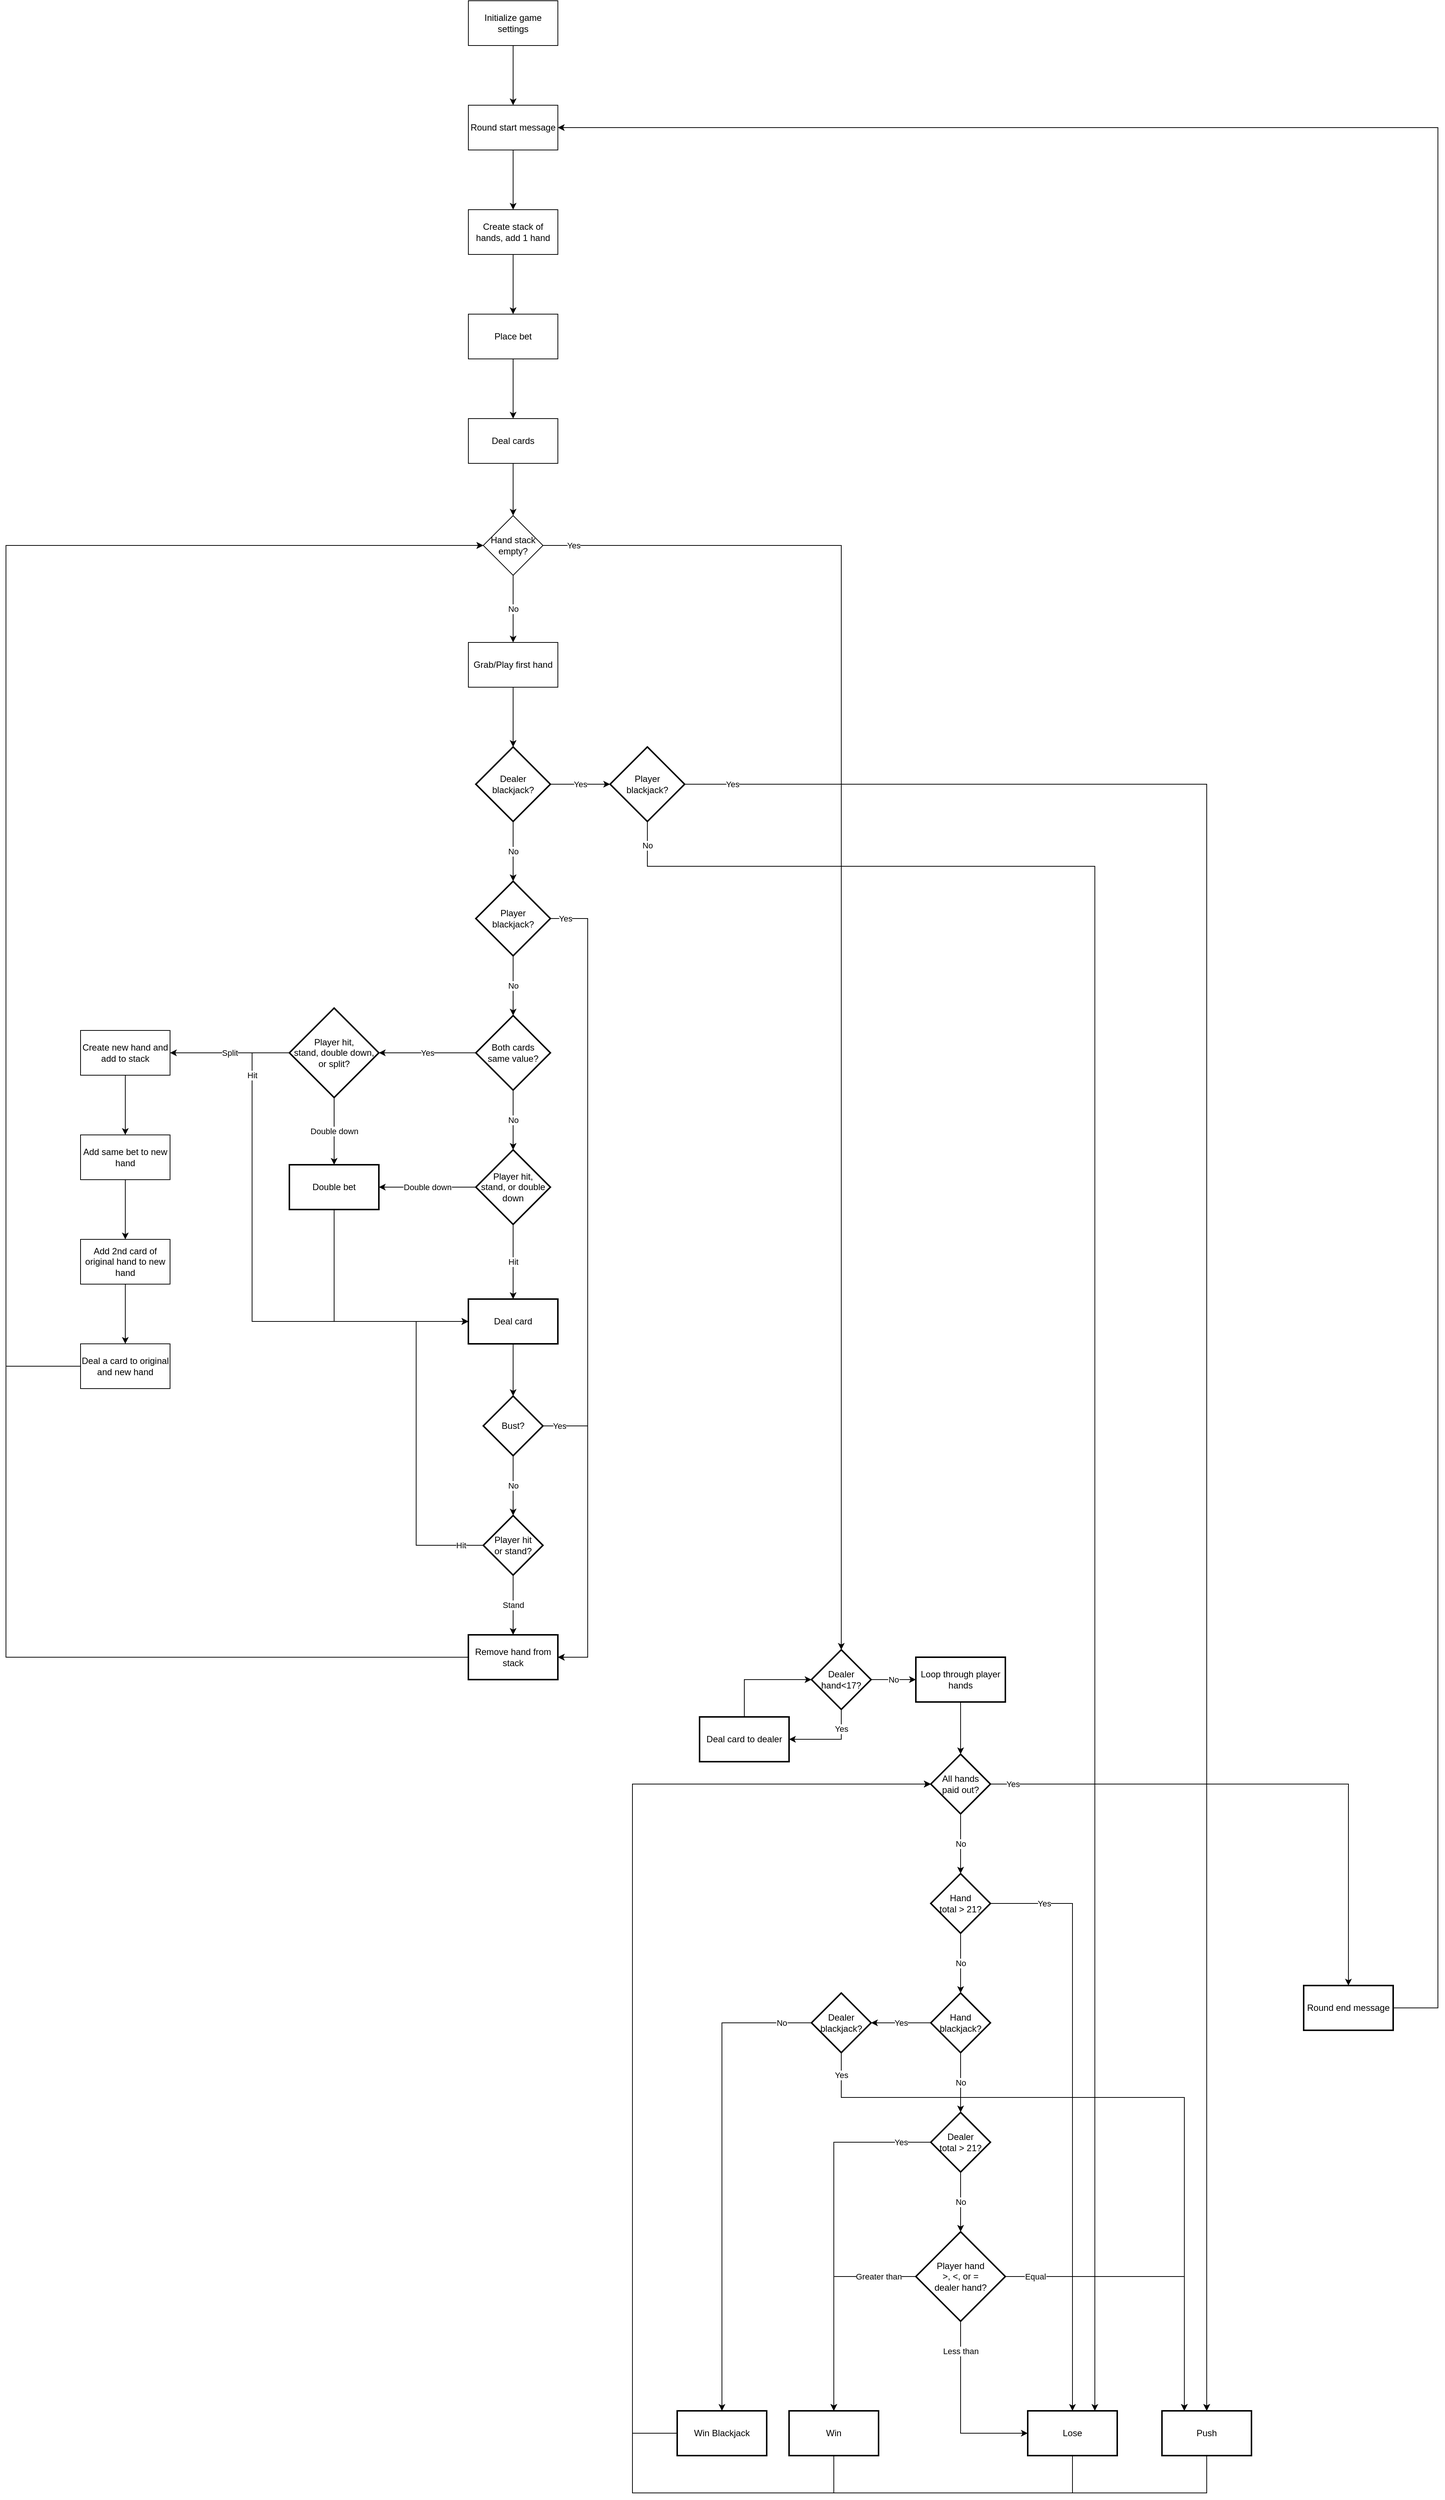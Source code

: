 <mxfile version="22.1.15" type="device">
  <diagram id="C5RBs43oDa-KdzZeNtuy" name="Page-1">
    <mxGraphModel dx="9374" dy="5282" grid="1" gridSize="10" guides="1" tooltips="1" connect="1" arrows="1" fold="1" page="1" pageScale="1" pageWidth="827" pageHeight="1169" math="0" shadow="0">
      <root>
        <mxCell id="WIyWlLk6GJQsqaUBKTNV-0" />
        <mxCell id="WIyWlLk6GJQsqaUBKTNV-1" parent="WIyWlLk6GJQsqaUBKTNV-0" />
        <mxCell id="i9jCx2unNbXi8wpeDKbZ-19" value="Yes" style="edgeStyle=orthogonalEdgeStyle;rounded=0;orthogonalLoop=1;jettySize=auto;html=1;" parent="WIyWlLk6GJQsqaUBKTNV-1" source="i9jCx2unNbXi8wpeDKbZ-8" target="i9jCx2unNbXi8wpeDKbZ-18" edge="1">
          <mxGeometry relative="1" as="geometry" />
        </mxCell>
        <mxCell id="i9jCx2unNbXi8wpeDKbZ-44" value="No" style="edgeStyle=orthogonalEdgeStyle;rounded=0;orthogonalLoop=1;jettySize=auto;html=1;" parent="WIyWlLk6GJQsqaUBKTNV-1" source="i9jCx2unNbXi8wpeDKbZ-8" target="i9jCx2unNbXi8wpeDKbZ-43" edge="1">
          <mxGeometry relative="1" as="geometry" />
        </mxCell>
        <mxCell id="i9jCx2unNbXi8wpeDKbZ-8" value="Dealer &lt;br&gt;blackjack?" style="strokeWidth=2;html=1;shape=mxgraph.flowchart.decision;whiteSpace=wrap;" parent="WIyWlLk6GJQsqaUBKTNV-1" vertex="1">
          <mxGeometry x="310" y="600" width="100" height="100" as="geometry" />
        </mxCell>
        <mxCell id="i9jCx2unNbXi8wpeDKbZ-84" value="" style="edgeStyle=orthogonalEdgeStyle;rounded=0;orthogonalLoop=1;jettySize=auto;html=1;" parent="WIyWlLk6GJQsqaUBKTNV-1" source="i9jCx2unNbXi8wpeDKbZ-12" target="i9jCx2unNbXi8wpeDKbZ-83" edge="1">
          <mxGeometry relative="1" as="geometry" />
        </mxCell>
        <mxCell id="i9jCx2unNbXi8wpeDKbZ-12" value="Deal cards" style="rounded=0;whiteSpace=wrap;html=1;" parent="WIyWlLk6GJQsqaUBKTNV-1" vertex="1">
          <mxGeometry x="300" y="160" width="120" height="60" as="geometry" />
        </mxCell>
        <mxCell id="i9jCx2unNbXi8wpeDKbZ-15" style="edgeStyle=orthogonalEdgeStyle;rounded=0;orthogonalLoop=1;jettySize=auto;html=1;entryX=0.5;entryY=0;entryDx=0;entryDy=0;" parent="WIyWlLk6GJQsqaUBKTNV-1" source="i9jCx2unNbXi8wpeDKbZ-14" target="i9jCx2unNbXi8wpeDKbZ-12" edge="1">
          <mxGeometry relative="1" as="geometry" />
        </mxCell>
        <mxCell id="i9jCx2unNbXi8wpeDKbZ-14" value="Place bet" style="rounded=0;whiteSpace=wrap;html=1;" parent="WIyWlLk6GJQsqaUBKTNV-1" vertex="1">
          <mxGeometry x="300" y="20" width="120" height="60" as="geometry" />
        </mxCell>
        <mxCell id="i9jCx2unNbXi8wpeDKbZ-71" value="" style="edgeStyle=orthogonalEdgeStyle;rounded=0;orthogonalLoop=1;jettySize=auto;html=1;" parent="WIyWlLk6GJQsqaUBKTNV-1" source="i9jCx2unNbXi8wpeDKbZ-16" target="i9jCx2unNbXi8wpeDKbZ-70" edge="1">
          <mxGeometry relative="1" as="geometry" />
        </mxCell>
        <mxCell id="i9jCx2unNbXi8wpeDKbZ-16" value="Round start message" style="rounded=0;whiteSpace=wrap;html=1;" parent="WIyWlLk6GJQsqaUBKTNV-1" vertex="1">
          <mxGeometry x="300" y="-260" width="120" height="60" as="geometry" />
        </mxCell>
        <mxCell id="i9jCx2unNbXi8wpeDKbZ-22" value="" style="edgeStyle=orthogonalEdgeStyle;rounded=0;orthogonalLoop=1;jettySize=auto;html=1;" parent="WIyWlLk6GJQsqaUBKTNV-1" source="i9jCx2unNbXi8wpeDKbZ-18" target="i9jCx2unNbXi8wpeDKbZ-21" edge="1">
          <mxGeometry relative="1" as="geometry" />
        </mxCell>
        <mxCell id="i9jCx2unNbXi8wpeDKbZ-27" value="Yes" style="edgeStyle=orthogonalEdgeStyle;rounded=0;orthogonalLoop=1;jettySize=auto;html=1;" parent="WIyWlLk6GJQsqaUBKTNV-1" source="i9jCx2unNbXi8wpeDKbZ-18" target="i9jCx2unNbXi8wpeDKbZ-21" edge="1">
          <mxGeometry x="-0.956" relative="1" as="geometry">
            <mxPoint as="offset" />
          </mxGeometry>
        </mxCell>
        <mxCell id="i9jCx2unNbXi8wpeDKbZ-29" value="No" style="edgeStyle=orthogonalEdgeStyle;rounded=0;orthogonalLoop=1;jettySize=auto;html=1;entryX=0.75;entryY=0;entryDx=0;entryDy=0;exitX=0.5;exitY=1;exitDx=0;exitDy=0;exitPerimeter=0;" parent="WIyWlLk6GJQsqaUBKTNV-1" source="i9jCx2unNbXi8wpeDKbZ-18" target="i9jCx2unNbXi8wpeDKbZ-28" edge="1">
          <mxGeometry x="-0.977" relative="1" as="geometry">
            <mxPoint x="550" y="700" as="sourcePoint" />
            <mxPoint x="670" y="2230" as="targetPoint" />
            <Array as="points">
              <mxPoint x="540" y="760" />
              <mxPoint x="1140" y="760" />
            </Array>
            <mxPoint as="offset" />
          </mxGeometry>
        </mxCell>
        <mxCell id="i9jCx2unNbXi8wpeDKbZ-18" value="Player&lt;br&gt;blackjack?" style="strokeWidth=2;html=1;shape=mxgraph.flowchart.decision;whiteSpace=wrap;" parent="WIyWlLk6GJQsqaUBKTNV-1" vertex="1">
          <mxGeometry x="490" y="600" width="100" height="100" as="geometry" />
        </mxCell>
        <mxCell id="i9jCx2unNbXi8wpeDKbZ-142" style="edgeStyle=orthogonalEdgeStyle;rounded=0;orthogonalLoop=1;jettySize=auto;html=1;entryX=0;entryY=0.5;entryDx=0;entryDy=0;" parent="WIyWlLk6GJQsqaUBKTNV-1" source="i9jCx2unNbXi8wpeDKbZ-21" target="i9jCx2unNbXi8wpeDKbZ-126" edge="1">
          <mxGeometry relative="1" as="geometry">
            <Array as="points">
              <mxPoint x="1290" y="2940" />
              <mxPoint x="520" y="2940" />
              <mxPoint x="520" y="1990" />
            </Array>
          </mxGeometry>
        </mxCell>
        <mxCell id="i9jCx2unNbXi8wpeDKbZ-21" value="Push" style="whiteSpace=wrap;html=1;strokeWidth=2;" parent="WIyWlLk6GJQsqaUBKTNV-1" vertex="1">
          <mxGeometry x="1230" y="2830" width="120" height="60" as="geometry" />
        </mxCell>
        <mxCell id="i9jCx2unNbXi8wpeDKbZ-24" style="edgeStyle=orthogonalEdgeStyle;rounded=0;orthogonalLoop=1;jettySize=auto;html=1;entryX=0.5;entryY=0;entryDx=0;entryDy=0;" parent="WIyWlLk6GJQsqaUBKTNV-1" source="i9jCx2unNbXi8wpeDKbZ-23" target="i9jCx2unNbXi8wpeDKbZ-16" edge="1">
          <mxGeometry relative="1" as="geometry" />
        </mxCell>
        <mxCell id="i9jCx2unNbXi8wpeDKbZ-23" value="&lt;span style=&quot;color: rgb(0, 0, 0); font-family: Helvetica; font-size: 12px; font-style: normal; font-variant-ligatures: normal; font-variant-caps: normal; font-weight: 400; letter-spacing: normal; orphans: 2; text-align: center; text-indent: 0px; text-transform: none; widows: 2; word-spacing: 0px; -webkit-text-stroke-width: 0px; background-color: rgb(251, 251, 251); text-decoration-thickness: initial; text-decoration-style: initial; text-decoration-color: initial; float: none; display: inline !important;&quot;&gt;Initialize game settings&lt;/span&gt;" style="rounded=0;whiteSpace=wrap;html=1;" parent="WIyWlLk6GJQsqaUBKTNV-1" vertex="1">
          <mxGeometry x="300" y="-400" width="120" height="60" as="geometry" />
        </mxCell>
        <mxCell id="i9jCx2unNbXi8wpeDKbZ-140" style="edgeStyle=orthogonalEdgeStyle;rounded=0;orthogonalLoop=1;jettySize=auto;html=1;entryX=0;entryY=0.5;entryDx=0;entryDy=0;" parent="WIyWlLk6GJQsqaUBKTNV-1" source="i9jCx2unNbXi8wpeDKbZ-28" target="i9jCx2unNbXi8wpeDKbZ-126" edge="1">
          <mxGeometry relative="1" as="geometry">
            <Array as="points">
              <mxPoint x="1110" y="2940" />
              <mxPoint x="520" y="2940" />
              <mxPoint x="520" y="1990" />
            </Array>
          </mxGeometry>
        </mxCell>
        <mxCell id="i9jCx2unNbXi8wpeDKbZ-28" value="Lose" style="whiteSpace=wrap;html=1;strokeWidth=2;" parent="WIyWlLk6GJQsqaUBKTNV-1" vertex="1">
          <mxGeometry x="1050" y="2830" width="120" height="60" as="geometry" />
        </mxCell>
        <mxCell id="i9jCx2unNbXi8wpeDKbZ-35" value="Hit" style="edgeStyle=orthogonalEdgeStyle;rounded=0;orthogonalLoop=1;jettySize=auto;html=1;" parent="WIyWlLk6GJQsqaUBKTNV-1" source="i9jCx2unNbXi8wpeDKbZ-32" target="i9jCx2unNbXi8wpeDKbZ-34" edge="1">
          <mxGeometry relative="1" as="geometry" />
        </mxCell>
        <mxCell id="i9jCx2unNbXi8wpeDKbZ-37" value="Double down" style="edgeStyle=orthogonalEdgeStyle;rounded=0;orthogonalLoop=1;jettySize=auto;html=1;" parent="WIyWlLk6GJQsqaUBKTNV-1" source="i9jCx2unNbXi8wpeDKbZ-32" target="i9jCx2unNbXi8wpeDKbZ-36" edge="1">
          <mxGeometry relative="1" as="geometry" />
        </mxCell>
        <mxCell id="i9jCx2unNbXi8wpeDKbZ-32" value="Player hit, &lt;br&gt;stand, or double down" style="strokeWidth=2;html=1;shape=mxgraph.flowchart.decision;whiteSpace=wrap;" parent="WIyWlLk6GJQsqaUBKTNV-1" vertex="1">
          <mxGeometry x="310" y="1140" width="100" height="100" as="geometry" />
        </mxCell>
        <mxCell id="i9jCx2unNbXi8wpeDKbZ-42" value="" style="edgeStyle=orthogonalEdgeStyle;rounded=0;orthogonalLoop=1;jettySize=auto;html=1;" parent="WIyWlLk6GJQsqaUBKTNV-1" source="i9jCx2unNbXi8wpeDKbZ-34" target="i9jCx2unNbXi8wpeDKbZ-41" edge="1">
          <mxGeometry relative="1" as="geometry" />
        </mxCell>
        <mxCell id="i9jCx2unNbXi8wpeDKbZ-34" value="Deal card" style="whiteSpace=wrap;html=1;strokeWidth=2;" parent="WIyWlLk6GJQsqaUBKTNV-1" vertex="1">
          <mxGeometry x="300" y="1340" width="120" height="60" as="geometry" />
        </mxCell>
        <mxCell id="i9jCx2unNbXi8wpeDKbZ-40" style="edgeStyle=orthogonalEdgeStyle;rounded=0;orthogonalLoop=1;jettySize=auto;html=1;entryX=0;entryY=0.5;entryDx=0;entryDy=0;exitX=0.5;exitY=1;exitDx=0;exitDy=0;" parent="WIyWlLk6GJQsqaUBKTNV-1" source="i9jCx2unNbXi8wpeDKbZ-36" target="i9jCx2unNbXi8wpeDKbZ-34" edge="1">
          <mxGeometry relative="1" as="geometry">
            <Array as="points">
              <mxPoint x="120" y="1370" />
            </Array>
          </mxGeometry>
        </mxCell>
        <mxCell id="i9jCx2unNbXi8wpeDKbZ-36" value="Double bet" style="whiteSpace=wrap;html=1;strokeWidth=2;" parent="WIyWlLk6GJQsqaUBKTNV-1" vertex="1">
          <mxGeometry x="60" y="1160" width="120" height="60" as="geometry" />
        </mxCell>
        <mxCell id="i9jCx2unNbXi8wpeDKbZ-50" value="No" style="edgeStyle=orthogonalEdgeStyle;rounded=0;orthogonalLoop=1;jettySize=auto;html=1;" parent="WIyWlLk6GJQsqaUBKTNV-1" source="i9jCx2unNbXi8wpeDKbZ-41" target="i9jCx2unNbXi8wpeDKbZ-49" edge="1">
          <mxGeometry relative="1" as="geometry" />
        </mxCell>
        <mxCell id="i9jCx2unNbXi8wpeDKbZ-122" value="Yes" style="edgeStyle=orthogonalEdgeStyle;rounded=0;orthogonalLoop=1;jettySize=auto;html=1;entryX=1;entryY=0.5;entryDx=0;entryDy=0;" parent="WIyWlLk6GJQsqaUBKTNV-1" source="i9jCx2unNbXi8wpeDKbZ-41" target="i9jCx2unNbXi8wpeDKbZ-120" edge="1">
          <mxGeometry x="-0.892" relative="1" as="geometry">
            <Array as="points">
              <mxPoint x="460" y="1510" />
              <mxPoint x="460" y="1820" />
            </Array>
            <mxPoint as="offset" />
          </mxGeometry>
        </mxCell>
        <mxCell id="i9jCx2unNbXi8wpeDKbZ-41" value="Bust?" style="rhombus;whiteSpace=wrap;html=1;strokeWidth=2;" parent="WIyWlLk6GJQsqaUBKTNV-1" vertex="1">
          <mxGeometry x="320" y="1470" width="80" height="80" as="geometry" />
        </mxCell>
        <mxCell id="i9jCx2unNbXi8wpeDKbZ-47" value="Yes" style="edgeStyle=orthogonalEdgeStyle;rounded=0;orthogonalLoop=1;jettySize=auto;html=1;entryX=1;entryY=0.5;entryDx=0;entryDy=0;" parent="WIyWlLk6GJQsqaUBKTNV-1" source="i9jCx2unNbXi8wpeDKbZ-43" target="i9jCx2unNbXi8wpeDKbZ-120" edge="1">
          <mxGeometry x="-0.963" relative="1" as="geometry">
            <mxPoint x="480" y="830" as="targetPoint" />
            <Array as="points">
              <mxPoint x="460" y="830" />
              <mxPoint x="460" y="1820" />
            </Array>
            <mxPoint as="offset" />
          </mxGeometry>
        </mxCell>
        <mxCell id="i9jCx2unNbXi8wpeDKbZ-60" value="No" style="edgeStyle=orthogonalEdgeStyle;rounded=0;orthogonalLoop=1;jettySize=auto;html=1;" parent="WIyWlLk6GJQsqaUBKTNV-1" source="i9jCx2unNbXi8wpeDKbZ-43" target="i9jCx2unNbXi8wpeDKbZ-59" edge="1">
          <mxGeometry relative="1" as="geometry" />
        </mxCell>
        <mxCell id="i9jCx2unNbXi8wpeDKbZ-43" value="Player &lt;br&gt;blackjack?" style="strokeWidth=2;html=1;shape=mxgraph.flowchart.decision;whiteSpace=wrap;" parent="WIyWlLk6GJQsqaUBKTNV-1" vertex="1">
          <mxGeometry x="310" y="780" width="100" height="100" as="geometry" />
        </mxCell>
        <mxCell id="i9jCx2unNbXi8wpeDKbZ-53" value="Hit" style="edgeStyle=orthogonalEdgeStyle;rounded=0;orthogonalLoop=1;jettySize=auto;html=1;entryX=0;entryY=0.5;entryDx=0;entryDy=0;" parent="WIyWlLk6GJQsqaUBKTNV-1" source="i9jCx2unNbXi8wpeDKbZ-49" target="i9jCx2unNbXi8wpeDKbZ-34" edge="1">
          <mxGeometry x="-0.87" relative="1" as="geometry">
            <Array as="points">
              <mxPoint x="230" y="1670" />
              <mxPoint x="230" y="1370" />
            </Array>
            <mxPoint as="offset" />
          </mxGeometry>
        </mxCell>
        <mxCell id="i9jCx2unNbXi8wpeDKbZ-121" value="Stand" style="edgeStyle=orthogonalEdgeStyle;rounded=0;orthogonalLoop=1;jettySize=auto;html=1;" parent="WIyWlLk6GJQsqaUBKTNV-1" source="i9jCx2unNbXi8wpeDKbZ-49" target="i9jCx2unNbXi8wpeDKbZ-120" edge="1">
          <mxGeometry relative="1" as="geometry" />
        </mxCell>
        <mxCell id="i9jCx2unNbXi8wpeDKbZ-49" value="Player hit&lt;br&gt;or stand?" style="rhombus;whiteSpace=wrap;html=1;strokeWidth=2;" parent="WIyWlLk6GJQsqaUBKTNV-1" vertex="1">
          <mxGeometry x="320" y="1630" width="80" height="80" as="geometry" />
        </mxCell>
        <mxCell id="i9jCx2unNbXi8wpeDKbZ-64" value="Yes" style="edgeStyle=orthogonalEdgeStyle;rounded=0;orthogonalLoop=1;jettySize=auto;html=1;" parent="WIyWlLk6GJQsqaUBKTNV-1" source="i9jCx2unNbXi8wpeDKbZ-59" target="i9jCx2unNbXi8wpeDKbZ-63" edge="1">
          <mxGeometry relative="1" as="geometry" />
        </mxCell>
        <mxCell id="i9jCx2unNbXi8wpeDKbZ-59" value="Both cards &lt;br&gt;same value?" style="strokeWidth=2;html=1;shape=mxgraph.flowchart.decision;whiteSpace=wrap;" parent="WIyWlLk6GJQsqaUBKTNV-1" vertex="1">
          <mxGeometry x="310" y="960" width="100" height="100" as="geometry" />
        </mxCell>
        <mxCell id="i9jCx2unNbXi8wpeDKbZ-66" value="Double down" style="edgeStyle=orthogonalEdgeStyle;rounded=0;orthogonalLoop=1;jettySize=auto;html=1;entryX=0.5;entryY=0;entryDx=0;entryDy=0;" parent="WIyWlLk6GJQsqaUBKTNV-1" source="i9jCx2unNbXi8wpeDKbZ-63" target="i9jCx2unNbXi8wpeDKbZ-36" edge="1">
          <mxGeometry relative="1" as="geometry" />
        </mxCell>
        <mxCell id="i9jCx2unNbXi8wpeDKbZ-67" value="Hit" style="edgeStyle=orthogonalEdgeStyle;rounded=0;orthogonalLoop=1;jettySize=auto;html=1;exitX=0;exitY=0.5;exitDx=0;exitDy=0;exitPerimeter=0;entryX=0;entryY=0.5;entryDx=0;entryDy=0;" parent="WIyWlLk6GJQsqaUBKTNV-1" source="i9jCx2unNbXi8wpeDKbZ-63" target="i9jCx2unNbXi8wpeDKbZ-34" edge="1">
          <mxGeometry x="-0.772" relative="1" as="geometry">
            <Array as="points">
              <mxPoint x="10" y="1010" />
              <mxPoint x="10" y="1370" />
            </Array>
            <mxPoint as="offset" />
          </mxGeometry>
        </mxCell>
        <mxCell id="i9jCx2unNbXi8wpeDKbZ-69" value="Split" style="edgeStyle=orthogonalEdgeStyle;rounded=0;orthogonalLoop=1;jettySize=auto;html=1;entryX=1;entryY=0.5;entryDx=0;entryDy=0;" parent="WIyWlLk6GJQsqaUBKTNV-1" source="i9jCx2unNbXi8wpeDKbZ-63" target="i9jCx2unNbXi8wpeDKbZ-68" edge="1">
          <mxGeometry relative="1" as="geometry" />
        </mxCell>
        <mxCell id="i9jCx2unNbXi8wpeDKbZ-63" value="Player hit, &lt;br&gt;stand, double down, or split?" style="strokeWidth=2;html=1;shape=mxgraph.flowchart.decision;whiteSpace=wrap;" parent="WIyWlLk6GJQsqaUBKTNV-1" vertex="1">
          <mxGeometry x="60" y="950" width="120" height="120" as="geometry" />
        </mxCell>
        <mxCell id="i9jCx2unNbXi8wpeDKbZ-65" value="No" style="edgeStyle=orthogonalEdgeStyle;rounded=0;orthogonalLoop=1;jettySize=auto;html=1;entryX=0.5;entryY=0;entryDx=0;entryDy=0;entryPerimeter=0;" parent="WIyWlLk6GJQsqaUBKTNV-1" source="i9jCx2unNbXi8wpeDKbZ-59" target="i9jCx2unNbXi8wpeDKbZ-32" edge="1">
          <mxGeometry relative="1" as="geometry" />
        </mxCell>
        <mxCell id="i9jCx2unNbXi8wpeDKbZ-76" value="" style="edgeStyle=orthogonalEdgeStyle;rounded=0;orthogonalLoop=1;jettySize=auto;html=1;" parent="WIyWlLk6GJQsqaUBKTNV-1" source="i9jCx2unNbXi8wpeDKbZ-68" target="i9jCx2unNbXi8wpeDKbZ-75" edge="1">
          <mxGeometry relative="1" as="geometry" />
        </mxCell>
        <mxCell id="i9jCx2unNbXi8wpeDKbZ-68" value="Create new hand and add to stack" style="rounded=0;whiteSpace=wrap;html=1;" parent="WIyWlLk6GJQsqaUBKTNV-1" vertex="1">
          <mxGeometry x="-220" y="980" width="120" height="60" as="geometry" />
        </mxCell>
        <mxCell id="i9jCx2unNbXi8wpeDKbZ-74" style="edgeStyle=orthogonalEdgeStyle;rounded=0;orthogonalLoop=1;jettySize=auto;html=1;entryX=0.5;entryY=0;entryDx=0;entryDy=0;" parent="WIyWlLk6GJQsqaUBKTNV-1" source="i9jCx2unNbXi8wpeDKbZ-70" target="i9jCx2unNbXi8wpeDKbZ-14" edge="1">
          <mxGeometry relative="1" as="geometry" />
        </mxCell>
        <mxCell id="i9jCx2unNbXi8wpeDKbZ-70" value="Create stack of hands, add 1 hand" style="rounded=0;whiteSpace=wrap;html=1;" parent="WIyWlLk6GJQsqaUBKTNV-1" vertex="1">
          <mxGeometry x="300" y="-120" width="120" height="60" as="geometry" />
        </mxCell>
        <mxCell id="i9jCx2unNbXi8wpeDKbZ-78" value="" style="edgeStyle=orthogonalEdgeStyle;rounded=0;orthogonalLoop=1;jettySize=auto;html=1;" parent="WIyWlLk6GJQsqaUBKTNV-1" source="i9jCx2unNbXi8wpeDKbZ-75" target="i9jCx2unNbXi8wpeDKbZ-77" edge="1">
          <mxGeometry relative="1" as="geometry" />
        </mxCell>
        <mxCell id="i9jCx2unNbXi8wpeDKbZ-75" value="Add same bet to new hand" style="rounded=0;whiteSpace=wrap;html=1;" parent="WIyWlLk6GJQsqaUBKTNV-1" vertex="1">
          <mxGeometry x="-220" y="1120" width="120" height="60" as="geometry" />
        </mxCell>
        <mxCell id="i9jCx2unNbXi8wpeDKbZ-80" value="" style="edgeStyle=orthogonalEdgeStyle;rounded=0;orthogonalLoop=1;jettySize=auto;html=1;" parent="WIyWlLk6GJQsqaUBKTNV-1" source="i9jCx2unNbXi8wpeDKbZ-77" target="i9jCx2unNbXi8wpeDKbZ-79" edge="1">
          <mxGeometry relative="1" as="geometry" />
        </mxCell>
        <mxCell id="i9jCx2unNbXi8wpeDKbZ-77" value="Add 2nd card of original hand to new hand" style="rounded=0;whiteSpace=wrap;html=1;" parent="WIyWlLk6GJQsqaUBKTNV-1" vertex="1">
          <mxGeometry x="-220" y="1260" width="120" height="60" as="geometry" />
        </mxCell>
        <mxCell id="i9jCx2unNbXi8wpeDKbZ-89" style="edgeStyle=orthogonalEdgeStyle;rounded=0;orthogonalLoop=1;jettySize=auto;html=1;entryX=0;entryY=0.5;entryDx=0;entryDy=0;" parent="WIyWlLk6GJQsqaUBKTNV-1" source="i9jCx2unNbXi8wpeDKbZ-79" target="i9jCx2unNbXi8wpeDKbZ-83" edge="1">
          <mxGeometry relative="1" as="geometry">
            <Array as="points">
              <mxPoint x="-320" y="1430" />
              <mxPoint x="-320" y="330" />
            </Array>
          </mxGeometry>
        </mxCell>
        <mxCell id="i9jCx2unNbXi8wpeDKbZ-79" value="Deal a card to original and new hand" style="rounded=0;whiteSpace=wrap;html=1;" parent="WIyWlLk6GJQsqaUBKTNV-1" vertex="1">
          <mxGeometry x="-220" y="1400" width="120" height="60" as="geometry" />
        </mxCell>
        <mxCell id="i9jCx2unNbXi8wpeDKbZ-87" value="No" style="edgeStyle=orthogonalEdgeStyle;rounded=0;orthogonalLoop=1;jettySize=auto;html=1;" parent="WIyWlLk6GJQsqaUBKTNV-1" source="i9jCx2unNbXi8wpeDKbZ-83" target="i9jCx2unNbXi8wpeDKbZ-86" edge="1">
          <mxGeometry relative="1" as="geometry" />
        </mxCell>
        <mxCell id="i9jCx2unNbXi8wpeDKbZ-105" value="Yes" style="edgeStyle=orthogonalEdgeStyle;rounded=0;orthogonalLoop=1;jettySize=auto;html=1;entryX=0.5;entryY=0;entryDx=0;entryDy=0;" parent="WIyWlLk6GJQsqaUBKTNV-1" source="i9jCx2unNbXi8wpeDKbZ-83" target="i9jCx2unNbXi8wpeDKbZ-92" edge="1">
          <mxGeometry x="-0.957" relative="1" as="geometry">
            <mxPoint as="offset" />
          </mxGeometry>
        </mxCell>
        <mxCell id="i9jCx2unNbXi8wpeDKbZ-83" value="Hand stack empty?" style="rhombus;whiteSpace=wrap;html=1;rounded=0;" parent="WIyWlLk6GJQsqaUBKTNV-1" vertex="1">
          <mxGeometry x="320" y="290" width="80" height="80" as="geometry" />
        </mxCell>
        <mxCell id="i9jCx2unNbXi8wpeDKbZ-86" value="Grab/Play first hand" style="whiteSpace=wrap;html=1;rounded=0;" parent="WIyWlLk6GJQsqaUBKTNV-1" vertex="1">
          <mxGeometry x="300" y="460" width="120" height="60" as="geometry" />
        </mxCell>
        <mxCell id="i9jCx2unNbXi8wpeDKbZ-88" style="edgeStyle=orthogonalEdgeStyle;rounded=0;orthogonalLoop=1;jettySize=auto;html=1;entryX=0.5;entryY=0;entryDx=0;entryDy=0;entryPerimeter=0;" parent="WIyWlLk6GJQsqaUBKTNV-1" source="i9jCx2unNbXi8wpeDKbZ-86" target="i9jCx2unNbXi8wpeDKbZ-8" edge="1">
          <mxGeometry relative="1" as="geometry" />
        </mxCell>
        <mxCell id="i9jCx2unNbXi8wpeDKbZ-95" value="Yes" style="edgeStyle=orthogonalEdgeStyle;rounded=0;orthogonalLoop=1;jettySize=auto;html=1;entryX=1;entryY=0.5;entryDx=0;entryDy=0;" parent="WIyWlLk6GJQsqaUBKTNV-1" source="i9jCx2unNbXi8wpeDKbZ-92" target="i9jCx2unNbXi8wpeDKbZ-94" edge="1">
          <mxGeometry x="-0.539" relative="1" as="geometry">
            <Array as="points">
              <mxPoint x="800" y="1930" />
            </Array>
            <mxPoint as="offset" />
          </mxGeometry>
        </mxCell>
        <mxCell id="i9jCx2unNbXi8wpeDKbZ-125" value="No" style="edgeStyle=orthogonalEdgeStyle;rounded=0;orthogonalLoop=1;jettySize=auto;html=1;" parent="WIyWlLk6GJQsqaUBKTNV-1" source="i9jCx2unNbXi8wpeDKbZ-92" target="i9jCx2unNbXi8wpeDKbZ-124" edge="1">
          <mxGeometry relative="1" as="geometry" />
        </mxCell>
        <mxCell id="i9jCx2unNbXi8wpeDKbZ-92" value="Dealer &lt;br&gt;hand&amp;lt;17?" style="rhombus;whiteSpace=wrap;html=1;strokeWidth=2;" parent="WIyWlLk6GJQsqaUBKTNV-1" vertex="1">
          <mxGeometry x="760" y="1810" width="80" height="80" as="geometry" />
        </mxCell>
        <mxCell id="i9jCx2unNbXi8wpeDKbZ-96" style="edgeStyle=orthogonalEdgeStyle;rounded=0;orthogonalLoop=1;jettySize=auto;html=1;entryX=0;entryY=0.5;entryDx=0;entryDy=0;exitX=0.5;exitY=0;exitDx=0;exitDy=0;" parent="WIyWlLk6GJQsqaUBKTNV-1" source="i9jCx2unNbXi8wpeDKbZ-94" target="i9jCx2unNbXi8wpeDKbZ-92" edge="1">
          <mxGeometry relative="1" as="geometry">
            <Array as="points">
              <mxPoint x="670" y="1850" />
            </Array>
          </mxGeometry>
        </mxCell>
        <mxCell id="i9jCx2unNbXi8wpeDKbZ-94" value="Deal card to dealer" style="whiteSpace=wrap;html=1;strokeWidth=2;" parent="WIyWlLk6GJQsqaUBKTNV-1" vertex="1">
          <mxGeometry x="610" y="1900" width="120" height="60" as="geometry" />
        </mxCell>
        <mxCell id="i9jCx2unNbXi8wpeDKbZ-99" value="Equal" style="edgeStyle=orthogonalEdgeStyle;rounded=0;orthogonalLoop=1;jettySize=auto;html=1;entryX=0.25;entryY=0;entryDx=0;entryDy=0;" parent="WIyWlLk6GJQsqaUBKTNV-1" source="i9jCx2unNbXi8wpeDKbZ-97" target="i9jCx2unNbXi8wpeDKbZ-21" edge="1">
          <mxGeometry x="-0.809" relative="1" as="geometry">
            <mxPoint as="offset" />
          </mxGeometry>
        </mxCell>
        <mxCell id="i9jCx2unNbXi8wpeDKbZ-100" value="Less than" style="edgeStyle=orthogonalEdgeStyle;rounded=0;orthogonalLoop=1;jettySize=auto;html=1;entryX=0;entryY=0.5;entryDx=0;entryDy=0;" parent="WIyWlLk6GJQsqaUBKTNV-1" source="i9jCx2unNbXi8wpeDKbZ-97" target="i9jCx2unNbXi8wpeDKbZ-28" edge="1">
          <mxGeometry x="-0.667" relative="1" as="geometry">
            <Array as="points">
              <mxPoint x="960" y="2860" />
            </Array>
            <mxPoint as="offset" />
          </mxGeometry>
        </mxCell>
        <mxCell id="i9jCx2unNbXi8wpeDKbZ-102" value="Greater than" style="edgeStyle=orthogonalEdgeStyle;rounded=0;orthogonalLoop=1;jettySize=auto;html=1;" parent="WIyWlLk6GJQsqaUBKTNV-1" source="i9jCx2unNbXi8wpeDKbZ-97" target="i9jCx2unNbXi8wpeDKbZ-101" edge="1">
          <mxGeometry x="-0.655" relative="1" as="geometry">
            <mxPoint as="offset" />
          </mxGeometry>
        </mxCell>
        <mxCell id="i9jCx2unNbXi8wpeDKbZ-97" value="Player hand &lt;br&gt;&amp;gt;, &amp;lt;, or = &lt;br&gt;dealer hand?" style="rhombus;whiteSpace=wrap;html=1;strokeWidth=2;" parent="WIyWlLk6GJQsqaUBKTNV-1" vertex="1">
          <mxGeometry x="900" y="2590" width="120" height="120" as="geometry" />
        </mxCell>
        <mxCell id="i9jCx2unNbXi8wpeDKbZ-139" style="edgeStyle=orthogonalEdgeStyle;rounded=0;orthogonalLoop=1;jettySize=auto;html=1;entryX=0;entryY=0.5;entryDx=0;entryDy=0;" parent="WIyWlLk6GJQsqaUBKTNV-1" source="i9jCx2unNbXi8wpeDKbZ-101" target="i9jCx2unNbXi8wpeDKbZ-126" edge="1">
          <mxGeometry relative="1" as="geometry">
            <Array as="points">
              <mxPoint x="790" y="2940" />
              <mxPoint x="520" y="2940" />
              <mxPoint x="520" y="1990" />
            </Array>
          </mxGeometry>
        </mxCell>
        <mxCell id="i9jCx2unNbXi8wpeDKbZ-101" value="Win" style="whiteSpace=wrap;html=1;strokeWidth=2;" parent="WIyWlLk6GJQsqaUBKTNV-1" vertex="1">
          <mxGeometry x="730" y="2830" width="120" height="60" as="geometry" />
        </mxCell>
        <mxCell id="i9jCx2unNbXi8wpeDKbZ-109" value="Yes" style="edgeStyle=orthogonalEdgeStyle;rounded=0;orthogonalLoop=1;jettySize=auto;html=1;entryX=0.5;entryY=0;entryDx=0;entryDy=0;" parent="WIyWlLk6GJQsqaUBKTNV-1" source="i9jCx2unNbXi8wpeDKbZ-106" target="i9jCx2unNbXi8wpeDKbZ-28" edge="1">
          <mxGeometry x="-0.818" relative="1" as="geometry">
            <Array as="points">
              <mxPoint x="1110" y="2150" />
            </Array>
            <mxPoint as="offset" />
          </mxGeometry>
        </mxCell>
        <mxCell id="i9jCx2unNbXi8wpeDKbZ-130" value="No" style="edgeStyle=orthogonalEdgeStyle;rounded=0;orthogonalLoop=1;jettySize=auto;html=1;" parent="WIyWlLk6GJQsqaUBKTNV-1" source="i9jCx2unNbXi8wpeDKbZ-106" target="i9jCx2unNbXi8wpeDKbZ-129" edge="1">
          <mxGeometry relative="1" as="geometry" />
        </mxCell>
        <mxCell id="i9jCx2unNbXi8wpeDKbZ-106" value="Hand&lt;br&gt;total &amp;gt; 21?" style="rhombus;whiteSpace=wrap;html=1;strokeWidth=2;" parent="WIyWlLk6GJQsqaUBKTNV-1" vertex="1">
          <mxGeometry x="920" y="2110" width="80" height="80" as="geometry" />
        </mxCell>
        <mxCell id="i9jCx2unNbXi8wpeDKbZ-112" value="Yes" style="edgeStyle=orthogonalEdgeStyle;rounded=0;orthogonalLoop=1;jettySize=auto;html=1;entryX=0.5;entryY=0;entryDx=0;entryDy=0;" parent="WIyWlLk6GJQsqaUBKTNV-1" source="i9jCx2unNbXi8wpeDKbZ-110" target="i9jCx2unNbXi8wpeDKbZ-101" edge="1">
          <mxGeometry x="-0.837" relative="1" as="geometry">
            <mxPoint as="offset" />
          </mxGeometry>
        </mxCell>
        <mxCell id="i9jCx2unNbXi8wpeDKbZ-113" value="No" style="edgeStyle=orthogonalEdgeStyle;rounded=0;orthogonalLoop=1;jettySize=auto;html=1;entryX=0.5;entryY=0;entryDx=0;entryDy=0;" parent="WIyWlLk6GJQsqaUBKTNV-1" source="i9jCx2unNbXi8wpeDKbZ-110" target="i9jCx2unNbXi8wpeDKbZ-97" edge="1">
          <mxGeometry relative="1" as="geometry" />
        </mxCell>
        <mxCell id="i9jCx2unNbXi8wpeDKbZ-110" value="Dealer&lt;br&gt;total &amp;gt; 21?" style="rhombus;whiteSpace=wrap;html=1;strokeWidth=2;" parent="WIyWlLk6GJQsqaUBKTNV-1" vertex="1">
          <mxGeometry x="920" y="2430" width="80" height="80" as="geometry" />
        </mxCell>
        <mxCell id="i9jCx2unNbXi8wpeDKbZ-144" style="edgeStyle=orthogonalEdgeStyle;rounded=0;orthogonalLoop=1;jettySize=auto;html=1;entryX=1;entryY=0.5;entryDx=0;entryDy=0;" parent="WIyWlLk6GJQsqaUBKTNV-1" source="i9jCx2unNbXi8wpeDKbZ-114" target="i9jCx2unNbXi8wpeDKbZ-16" edge="1">
          <mxGeometry relative="1" as="geometry">
            <mxPoint x="930" y="-120" as="targetPoint" />
            <Array as="points">
              <mxPoint x="1600" y="2290" />
              <mxPoint x="1600" y="-230" />
            </Array>
          </mxGeometry>
        </mxCell>
        <mxCell id="i9jCx2unNbXi8wpeDKbZ-114" value="Round end message" style="whiteSpace=wrap;html=1;strokeWidth=2;" parent="WIyWlLk6GJQsqaUBKTNV-1" vertex="1">
          <mxGeometry x="1420" y="2260" width="120" height="60" as="geometry" />
        </mxCell>
        <mxCell id="i9jCx2unNbXi8wpeDKbZ-123" style="edgeStyle=orthogonalEdgeStyle;rounded=0;orthogonalLoop=1;jettySize=auto;html=1;entryX=0;entryY=0.5;entryDx=0;entryDy=0;" parent="WIyWlLk6GJQsqaUBKTNV-1" source="i9jCx2unNbXi8wpeDKbZ-120" target="i9jCx2unNbXi8wpeDKbZ-83" edge="1">
          <mxGeometry relative="1" as="geometry">
            <mxPoint x="60" y="250" as="targetPoint" />
            <Array as="points">
              <mxPoint x="-320" y="1820" />
              <mxPoint x="-320" y="330" />
            </Array>
          </mxGeometry>
        </mxCell>
        <mxCell id="i9jCx2unNbXi8wpeDKbZ-120" value="Remove hand from stack" style="whiteSpace=wrap;html=1;strokeWidth=2;" parent="WIyWlLk6GJQsqaUBKTNV-1" vertex="1">
          <mxGeometry x="300" y="1790" width="120" height="60" as="geometry" />
        </mxCell>
        <mxCell id="i9jCx2unNbXi8wpeDKbZ-127" value="" style="edgeStyle=orthogonalEdgeStyle;rounded=0;orthogonalLoop=1;jettySize=auto;html=1;" parent="WIyWlLk6GJQsqaUBKTNV-1" source="i9jCx2unNbXi8wpeDKbZ-124" target="i9jCx2unNbXi8wpeDKbZ-126" edge="1">
          <mxGeometry relative="1" as="geometry" />
        </mxCell>
        <mxCell id="i9jCx2unNbXi8wpeDKbZ-124" value="Loop through player hands" style="whiteSpace=wrap;html=1;strokeWidth=2;" parent="WIyWlLk6GJQsqaUBKTNV-1" vertex="1">
          <mxGeometry x="900" y="1820" width="120" height="60" as="geometry" />
        </mxCell>
        <mxCell id="i9jCx2unNbXi8wpeDKbZ-128" value="No" style="edgeStyle=orthogonalEdgeStyle;rounded=0;orthogonalLoop=1;jettySize=auto;html=1;entryX=0.5;entryY=0;entryDx=0;entryDy=0;" parent="WIyWlLk6GJQsqaUBKTNV-1" source="i9jCx2unNbXi8wpeDKbZ-126" target="i9jCx2unNbXi8wpeDKbZ-106" edge="1">
          <mxGeometry relative="1" as="geometry" />
        </mxCell>
        <mxCell id="i9jCx2unNbXi8wpeDKbZ-143" value="Yes" style="edgeStyle=orthogonalEdgeStyle;rounded=0;orthogonalLoop=1;jettySize=auto;html=1;entryX=0.5;entryY=0;entryDx=0;entryDy=0;" parent="WIyWlLk6GJQsqaUBKTNV-1" source="i9jCx2unNbXi8wpeDKbZ-126" target="i9jCx2unNbXi8wpeDKbZ-114" edge="1">
          <mxGeometry x="-0.92" relative="1" as="geometry">
            <mxPoint as="offset" />
          </mxGeometry>
        </mxCell>
        <mxCell id="i9jCx2unNbXi8wpeDKbZ-126" value="All hands &lt;br&gt;paid out?" style="rhombus;whiteSpace=wrap;html=1;strokeWidth=2;" parent="WIyWlLk6GJQsqaUBKTNV-1" vertex="1">
          <mxGeometry x="920" y="1950" width="80" height="80" as="geometry" />
        </mxCell>
        <mxCell id="i9jCx2unNbXi8wpeDKbZ-131" value="No" style="edgeStyle=orthogonalEdgeStyle;rounded=0;orthogonalLoop=1;jettySize=auto;html=1;entryX=0.5;entryY=0;entryDx=0;entryDy=0;" parent="WIyWlLk6GJQsqaUBKTNV-1" source="i9jCx2unNbXi8wpeDKbZ-129" target="i9jCx2unNbXi8wpeDKbZ-110" edge="1">
          <mxGeometry relative="1" as="geometry" />
        </mxCell>
        <mxCell id="i9jCx2unNbXi8wpeDKbZ-133" value="Yes" style="edgeStyle=orthogonalEdgeStyle;rounded=0;orthogonalLoop=1;jettySize=auto;html=1;" parent="WIyWlLk6GJQsqaUBKTNV-1" source="i9jCx2unNbXi8wpeDKbZ-129" target="i9jCx2unNbXi8wpeDKbZ-132" edge="1">
          <mxGeometry relative="1" as="geometry" />
        </mxCell>
        <mxCell id="i9jCx2unNbXi8wpeDKbZ-129" value="Hand blackjack?" style="rhombus;whiteSpace=wrap;html=1;strokeWidth=2;" parent="WIyWlLk6GJQsqaUBKTNV-1" vertex="1">
          <mxGeometry x="920" y="2270" width="80" height="80" as="geometry" />
        </mxCell>
        <mxCell id="i9jCx2unNbXi8wpeDKbZ-134" value="Yes" style="edgeStyle=orthogonalEdgeStyle;rounded=0;orthogonalLoop=1;jettySize=auto;html=1;entryX=0.25;entryY=0;entryDx=0;entryDy=0;" parent="WIyWlLk6GJQsqaUBKTNV-1" source="i9jCx2unNbXi8wpeDKbZ-132" target="i9jCx2unNbXi8wpeDKbZ-21" edge="1">
          <mxGeometry x="-0.936" relative="1" as="geometry">
            <Array as="points">
              <mxPoint x="800" y="2410" />
              <mxPoint x="1260" y="2410" />
            </Array>
            <mxPoint as="offset" />
          </mxGeometry>
        </mxCell>
        <mxCell id="i9jCx2unNbXi8wpeDKbZ-136" value="No" style="edgeStyle=orthogonalEdgeStyle;rounded=0;orthogonalLoop=1;jettySize=auto;html=1;entryX=0.5;entryY=0;entryDx=0;entryDy=0;" parent="WIyWlLk6GJQsqaUBKTNV-1" source="i9jCx2unNbXi8wpeDKbZ-132" target="i9jCx2unNbXi8wpeDKbZ-135" edge="1">
          <mxGeometry x="-0.875" relative="1" as="geometry">
            <mxPoint as="offset" />
          </mxGeometry>
        </mxCell>
        <mxCell id="i9jCx2unNbXi8wpeDKbZ-132" value="Dealer blackjack?" style="rhombus;whiteSpace=wrap;html=1;strokeWidth=2;" parent="WIyWlLk6GJQsqaUBKTNV-1" vertex="1">
          <mxGeometry x="760" y="2270" width="80" height="80" as="geometry" />
        </mxCell>
        <mxCell id="i9jCx2unNbXi8wpeDKbZ-137" style="edgeStyle=orthogonalEdgeStyle;rounded=0;orthogonalLoop=1;jettySize=auto;html=1;entryX=0;entryY=0.5;entryDx=0;entryDy=0;" parent="WIyWlLk6GJQsqaUBKTNV-1" source="i9jCx2unNbXi8wpeDKbZ-135" target="i9jCx2unNbXi8wpeDKbZ-126" edge="1">
          <mxGeometry relative="1" as="geometry">
            <Array as="points">
              <mxPoint x="520" y="2860" />
              <mxPoint x="520" y="1990" />
            </Array>
          </mxGeometry>
        </mxCell>
        <mxCell id="i9jCx2unNbXi8wpeDKbZ-135" value="Win Blackjack" style="whiteSpace=wrap;html=1;strokeWidth=2;" parent="WIyWlLk6GJQsqaUBKTNV-1" vertex="1">
          <mxGeometry x="580" y="2830" width="120" height="60" as="geometry" />
        </mxCell>
      </root>
    </mxGraphModel>
  </diagram>
</mxfile>
